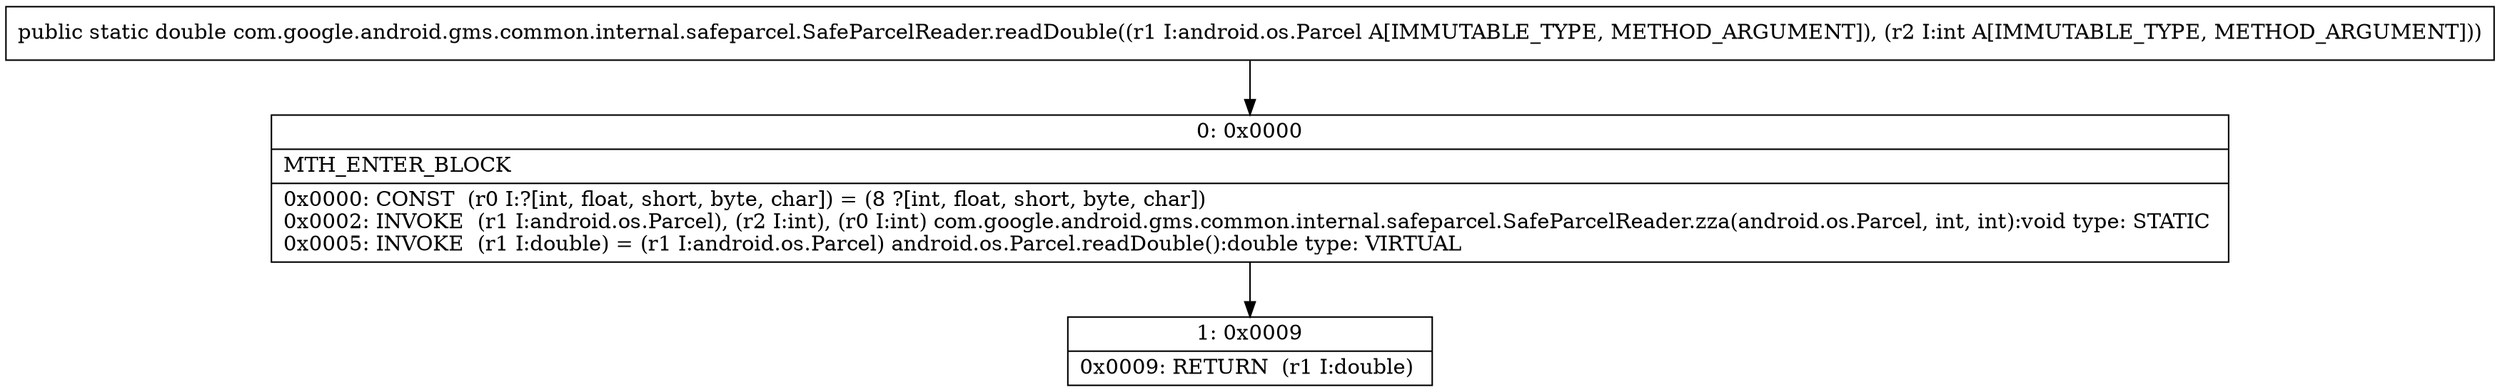 digraph "CFG forcom.google.android.gms.common.internal.safeparcel.SafeParcelReader.readDouble(Landroid\/os\/Parcel;I)D" {
Node_0 [shape=record,label="{0\:\ 0x0000|MTH_ENTER_BLOCK\l|0x0000: CONST  (r0 I:?[int, float, short, byte, char]) = (8 ?[int, float, short, byte, char]) \l0x0002: INVOKE  (r1 I:android.os.Parcel), (r2 I:int), (r0 I:int) com.google.android.gms.common.internal.safeparcel.SafeParcelReader.zza(android.os.Parcel, int, int):void type: STATIC \l0x0005: INVOKE  (r1 I:double) = (r1 I:android.os.Parcel) android.os.Parcel.readDouble():double type: VIRTUAL \l}"];
Node_1 [shape=record,label="{1\:\ 0x0009|0x0009: RETURN  (r1 I:double) \l}"];
MethodNode[shape=record,label="{public static double com.google.android.gms.common.internal.safeparcel.SafeParcelReader.readDouble((r1 I:android.os.Parcel A[IMMUTABLE_TYPE, METHOD_ARGUMENT]), (r2 I:int A[IMMUTABLE_TYPE, METHOD_ARGUMENT])) }"];
MethodNode -> Node_0;
Node_0 -> Node_1;
}

